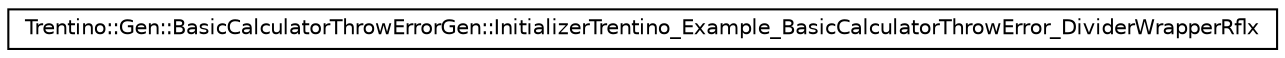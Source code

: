 digraph G
{
  edge [fontname="Helvetica",fontsize="10",labelfontname="Helvetica",labelfontsize="10"];
  node [fontname="Helvetica",fontsize="10",shape=record];
  rankdir="LR";
  Node1 [label="Trentino::Gen::BasicCalculatorThrowErrorGen::InitializerTrentino_Example_BasicCalculatorThrowError_DividerWrapperRflx",height=0.2,width=0.4,color="black", fillcolor="white", style="filled",URL="$class_trentino_1_1_gen_1_1_basic_calculator_throw_error_gen_1_1_initializer_trentino___example__b137840741b02717ea6e963adbd6936e.html"];
}
